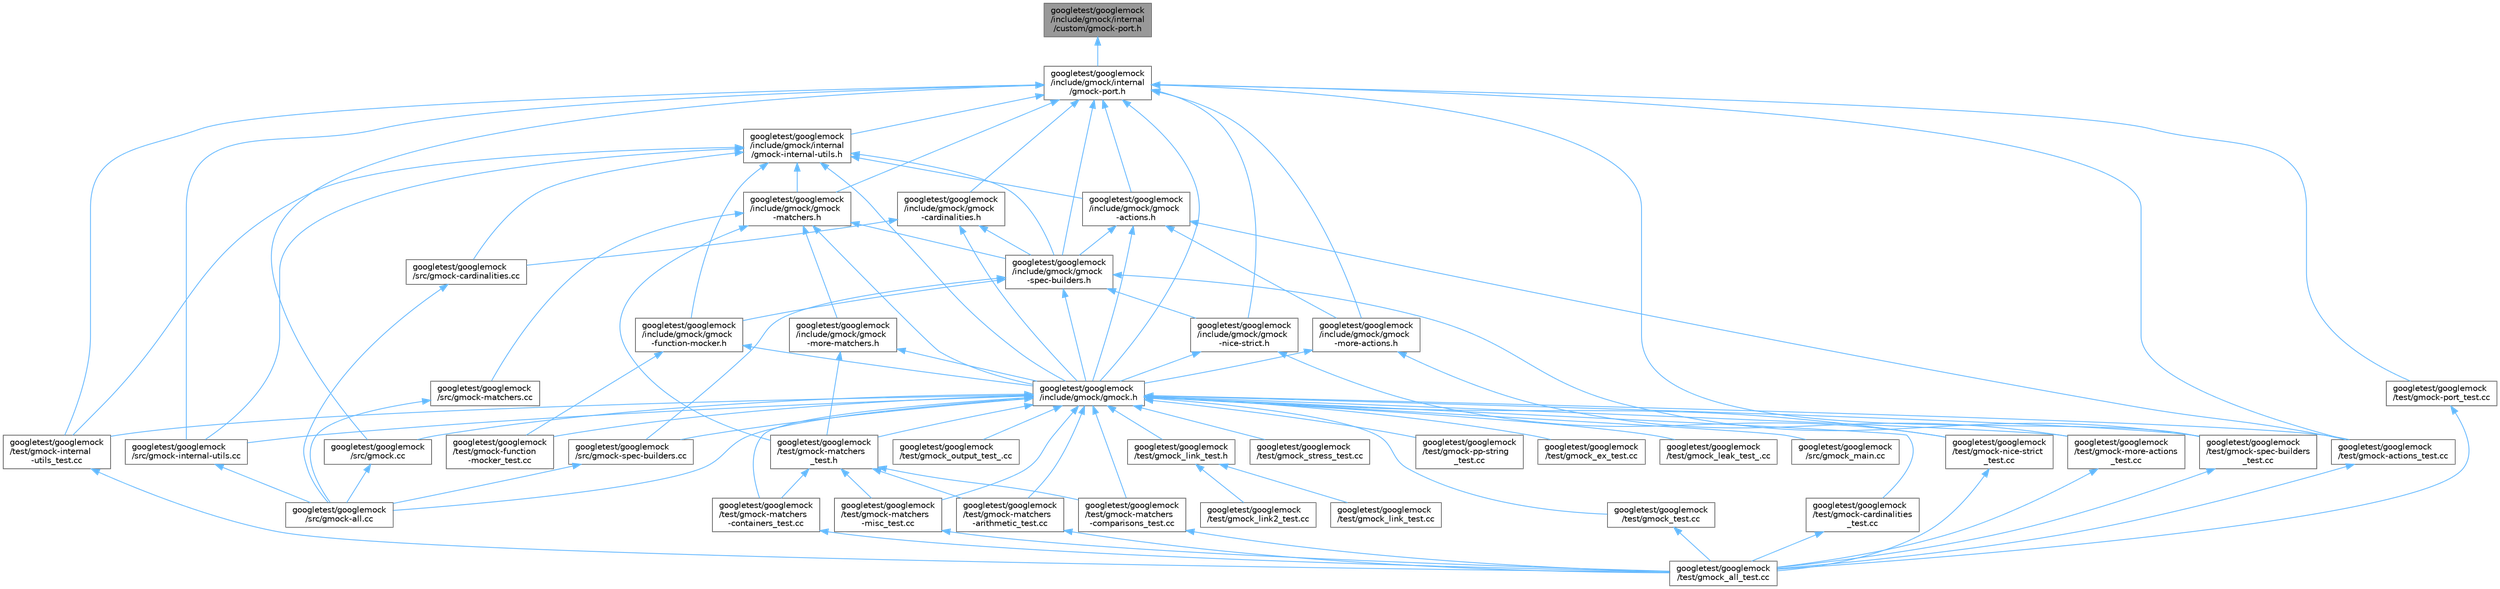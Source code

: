 digraph "googletest/googlemock/include/gmock/internal/custom/gmock-port.h"
{
 // LATEX_PDF_SIZE
  bgcolor="transparent";
  edge [fontname=Helvetica,fontsize=10,labelfontname=Helvetica,labelfontsize=10];
  node [fontname=Helvetica,fontsize=10,shape=box,height=0.2,width=0.4];
  Node1 [id="Node000001",label="googletest/googlemock\l/include/gmock/internal\l/custom/gmock-port.h",height=0.2,width=0.4,color="gray40", fillcolor="grey60", style="filled", fontcolor="black",tooltip=" "];
  Node1 -> Node2 [id="edge96_Node000001_Node000002",dir="back",color="steelblue1",style="solid",tooltip=" "];
  Node2 [id="Node000002",label="googletest/googlemock\l/include/gmock/internal\l/gmock-port.h",height=0.2,width=0.4,color="grey40", fillcolor="white", style="filled",URL="$gmock-port_8h.html",tooltip=" "];
  Node2 -> Node3 [id="edge97_Node000002_Node000003",dir="back",color="steelblue1",style="solid",tooltip=" "];
  Node3 [id="Node000003",label="googletest/googlemock\l/include/gmock/gmock\l-actions.h",height=0.2,width=0.4,color="grey40", fillcolor="white", style="filled",URL="$gmock-actions_8h.html",tooltip=" "];
  Node3 -> Node4 [id="edge98_Node000003_Node000004",dir="back",color="steelblue1",style="solid",tooltip=" "];
  Node4 [id="Node000004",label="googletest/googlemock\l/include/gmock/gmock\l-more-actions.h",height=0.2,width=0.4,color="grey40", fillcolor="white", style="filled",URL="$gmock-more-actions_8h.html",tooltip=" "];
  Node4 -> Node5 [id="edge99_Node000004_Node000005",dir="back",color="steelblue1",style="solid",tooltip=" "];
  Node5 [id="Node000005",label="googletest/googlemock\l/include/gmock/gmock.h",height=0.2,width=0.4,color="grey40", fillcolor="white", style="filled",URL="$gmock_8h.html",tooltip=" "];
  Node5 -> Node6 [id="edge100_Node000005_Node000006",dir="back",color="steelblue1",style="solid",tooltip=" "];
  Node6 [id="Node000006",label="googletest/googlemock\l/src/gmock-all.cc",height=0.2,width=0.4,color="grey40", fillcolor="white", style="filled",URL="$gmock-all_8cc.html",tooltip=" "];
  Node5 -> Node7 [id="edge101_Node000005_Node000007",dir="back",color="steelblue1",style="solid",tooltip=" "];
  Node7 [id="Node000007",label="googletest/googlemock\l/src/gmock-internal-utils.cc",height=0.2,width=0.4,color="grey40", fillcolor="white", style="filled",URL="$gmock-internal-utils_8cc.html",tooltip=" "];
  Node7 -> Node6 [id="edge102_Node000007_Node000006",dir="back",color="steelblue1",style="solid",tooltip=" "];
  Node5 -> Node8 [id="edge103_Node000005_Node000008",dir="back",color="steelblue1",style="solid",tooltip=" "];
  Node8 [id="Node000008",label="googletest/googlemock\l/src/gmock-spec-builders.cc",height=0.2,width=0.4,color="grey40", fillcolor="white", style="filled",URL="$gmock-spec-builders_8cc.html",tooltip=" "];
  Node8 -> Node6 [id="edge104_Node000008_Node000006",dir="back",color="steelblue1",style="solid",tooltip=" "];
  Node5 -> Node9 [id="edge105_Node000005_Node000009",dir="back",color="steelblue1",style="solid",tooltip=" "];
  Node9 [id="Node000009",label="googletest/googlemock\l/src/gmock.cc",height=0.2,width=0.4,color="grey40", fillcolor="white", style="filled",URL="$gmock_8cc.html",tooltip=" "];
  Node9 -> Node6 [id="edge106_Node000009_Node000006",dir="back",color="steelblue1",style="solid",tooltip=" "];
  Node5 -> Node10 [id="edge107_Node000005_Node000010",dir="back",color="steelblue1",style="solid",tooltip=" "];
  Node10 [id="Node000010",label="googletest/googlemock\l/src/gmock_main.cc",height=0.2,width=0.4,color="grey40", fillcolor="white", style="filled",URL="$gmock__main_8cc.html",tooltip=" "];
  Node5 -> Node11 [id="edge108_Node000005_Node000011",dir="back",color="steelblue1",style="solid",tooltip=" "];
  Node11 [id="Node000011",label="googletest/googlemock\l/test/gmock-actions_test.cc",height=0.2,width=0.4,color="grey40", fillcolor="white", style="filled",URL="$gmock-actions__test_8cc.html",tooltip=" "];
  Node11 -> Node12 [id="edge109_Node000011_Node000012",dir="back",color="steelblue1",style="solid",tooltip=" "];
  Node12 [id="Node000012",label="googletest/googlemock\l/test/gmock_all_test.cc",height=0.2,width=0.4,color="grey40", fillcolor="white", style="filled",URL="$gmock__all__test_8cc.html",tooltip=" "];
  Node5 -> Node13 [id="edge110_Node000005_Node000013",dir="back",color="steelblue1",style="solid",tooltip=" "];
  Node13 [id="Node000013",label="googletest/googlemock\l/test/gmock-cardinalities\l_test.cc",height=0.2,width=0.4,color="grey40", fillcolor="white", style="filled",URL="$gmock-cardinalities__test_8cc.html",tooltip=" "];
  Node13 -> Node12 [id="edge111_Node000013_Node000012",dir="back",color="steelblue1",style="solid",tooltip=" "];
  Node5 -> Node14 [id="edge112_Node000005_Node000014",dir="back",color="steelblue1",style="solid",tooltip=" "];
  Node14 [id="Node000014",label="googletest/googlemock\l/test/gmock-function\l-mocker_test.cc",height=0.2,width=0.4,color="grey40", fillcolor="white", style="filled",URL="$gmock-function-mocker__test_8cc.html",tooltip=" "];
  Node5 -> Node15 [id="edge113_Node000005_Node000015",dir="back",color="steelblue1",style="solid",tooltip=" "];
  Node15 [id="Node000015",label="googletest/googlemock\l/test/gmock-internal\l-utils_test.cc",height=0.2,width=0.4,color="grey40", fillcolor="white", style="filled",URL="$gmock-internal-utils__test_8cc.html",tooltip=" "];
  Node15 -> Node12 [id="edge114_Node000015_Node000012",dir="back",color="steelblue1",style="solid",tooltip=" "];
  Node5 -> Node16 [id="edge115_Node000005_Node000016",dir="back",color="steelblue1",style="solid",tooltip=" "];
  Node16 [id="Node000016",label="googletest/googlemock\l/test/gmock-matchers\l-arithmetic_test.cc",height=0.2,width=0.4,color="grey40", fillcolor="white", style="filled",URL="$gmock-matchers-arithmetic__test_8cc.html",tooltip=" "];
  Node16 -> Node12 [id="edge116_Node000016_Node000012",dir="back",color="steelblue1",style="solid",tooltip=" "];
  Node5 -> Node17 [id="edge117_Node000005_Node000017",dir="back",color="steelblue1",style="solid",tooltip=" "];
  Node17 [id="Node000017",label="googletest/googlemock\l/test/gmock-matchers\l-comparisons_test.cc",height=0.2,width=0.4,color="grey40", fillcolor="white", style="filled",URL="$gmock-matchers-comparisons__test_8cc.html",tooltip=" "];
  Node17 -> Node12 [id="edge118_Node000017_Node000012",dir="back",color="steelblue1",style="solid",tooltip=" "];
  Node5 -> Node18 [id="edge119_Node000005_Node000018",dir="back",color="steelblue1",style="solid",tooltip=" "];
  Node18 [id="Node000018",label="googletest/googlemock\l/test/gmock-matchers\l-containers_test.cc",height=0.2,width=0.4,color="grey40", fillcolor="white", style="filled",URL="$gmock-matchers-containers__test_8cc.html",tooltip=" "];
  Node18 -> Node12 [id="edge120_Node000018_Node000012",dir="back",color="steelblue1",style="solid",tooltip=" "];
  Node5 -> Node19 [id="edge121_Node000005_Node000019",dir="back",color="steelblue1",style="solid",tooltip=" "];
  Node19 [id="Node000019",label="googletest/googlemock\l/test/gmock-matchers\l-misc_test.cc",height=0.2,width=0.4,color="grey40", fillcolor="white", style="filled",URL="$gmock-matchers-misc__test_8cc.html",tooltip=" "];
  Node19 -> Node12 [id="edge122_Node000019_Node000012",dir="back",color="steelblue1",style="solid",tooltip=" "];
  Node5 -> Node20 [id="edge123_Node000005_Node000020",dir="back",color="steelblue1",style="solid",tooltip=" "];
  Node20 [id="Node000020",label="googletest/googlemock\l/test/gmock-matchers\l_test.h",height=0.2,width=0.4,color="grey40", fillcolor="white", style="filled",URL="$gmock-matchers__test_8h.html",tooltip=" "];
  Node20 -> Node16 [id="edge124_Node000020_Node000016",dir="back",color="steelblue1",style="solid",tooltip=" "];
  Node20 -> Node17 [id="edge125_Node000020_Node000017",dir="back",color="steelblue1",style="solid",tooltip=" "];
  Node20 -> Node18 [id="edge126_Node000020_Node000018",dir="back",color="steelblue1",style="solid",tooltip=" "];
  Node20 -> Node19 [id="edge127_Node000020_Node000019",dir="back",color="steelblue1",style="solid",tooltip=" "];
  Node5 -> Node21 [id="edge128_Node000005_Node000021",dir="back",color="steelblue1",style="solid",tooltip=" "];
  Node21 [id="Node000021",label="googletest/googlemock\l/test/gmock-more-actions\l_test.cc",height=0.2,width=0.4,color="grey40", fillcolor="white", style="filled",URL="$gmock-more-actions__test_8cc.html",tooltip=" "];
  Node21 -> Node12 [id="edge129_Node000021_Node000012",dir="back",color="steelblue1",style="solid",tooltip=" "];
  Node5 -> Node22 [id="edge130_Node000005_Node000022",dir="back",color="steelblue1",style="solid",tooltip=" "];
  Node22 [id="Node000022",label="googletest/googlemock\l/test/gmock-nice-strict\l_test.cc",height=0.2,width=0.4,color="grey40", fillcolor="white", style="filled",URL="$gmock-nice-strict__test_8cc.html",tooltip=" "];
  Node22 -> Node12 [id="edge131_Node000022_Node000012",dir="back",color="steelblue1",style="solid",tooltip=" "];
  Node5 -> Node23 [id="edge132_Node000005_Node000023",dir="back",color="steelblue1",style="solid",tooltip=" "];
  Node23 [id="Node000023",label="googletest/googlemock\l/test/gmock-pp-string\l_test.cc",height=0.2,width=0.4,color="grey40", fillcolor="white", style="filled",URL="$gmock-pp-string__test_8cc.html",tooltip=" "];
  Node5 -> Node24 [id="edge133_Node000005_Node000024",dir="back",color="steelblue1",style="solid",tooltip=" "];
  Node24 [id="Node000024",label="googletest/googlemock\l/test/gmock-spec-builders\l_test.cc",height=0.2,width=0.4,color="grey40", fillcolor="white", style="filled",URL="$gmock-spec-builders__test_8cc.html",tooltip=" "];
  Node24 -> Node12 [id="edge134_Node000024_Node000012",dir="back",color="steelblue1",style="solid",tooltip=" "];
  Node5 -> Node25 [id="edge135_Node000005_Node000025",dir="back",color="steelblue1",style="solid",tooltip=" "];
  Node25 [id="Node000025",label="googletest/googlemock\l/test/gmock_ex_test.cc",height=0.2,width=0.4,color="grey40", fillcolor="white", style="filled",URL="$gmock__ex__test_8cc.html",tooltip=" "];
  Node5 -> Node26 [id="edge136_Node000005_Node000026",dir="back",color="steelblue1",style="solid",tooltip=" "];
  Node26 [id="Node000026",label="googletest/googlemock\l/test/gmock_leak_test_.cc",height=0.2,width=0.4,color="grey40", fillcolor="white", style="filled",URL="$gmock__leak__test___8cc.html",tooltip=" "];
  Node5 -> Node27 [id="edge137_Node000005_Node000027",dir="back",color="steelblue1",style="solid",tooltip=" "];
  Node27 [id="Node000027",label="googletest/googlemock\l/test/gmock_link_test.h",height=0.2,width=0.4,color="grey40", fillcolor="white", style="filled",URL="$gmock__link__test_8h.html",tooltip=" "];
  Node27 -> Node28 [id="edge138_Node000027_Node000028",dir="back",color="steelblue1",style="solid",tooltip=" "];
  Node28 [id="Node000028",label="googletest/googlemock\l/test/gmock_link2_test.cc",height=0.2,width=0.4,color="grey40", fillcolor="white", style="filled",URL="$gmock__link2__test_8cc.html",tooltip=" "];
  Node27 -> Node29 [id="edge139_Node000027_Node000029",dir="back",color="steelblue1",style="solid",tooltip=" "];
  Node29 [id="Node000029",label="googletest/googlemock\l/test/gmock_link_test.cc",height=0.2,width=0.4,color="grey40", fillcolor="white", style="filled",URL="$gmock__link__test_8cc.html",tooltip=" "];
  Node5 -> Node30 [id="edge140_Node000005_Node000030",dir="back",color="steelblue1",style="solid",tooltip=" "];
  Node30 [id="Node000030",label="googletest/googlemock\l/test/gmock_output_test_.cc",height=0.2,width=0.4,color="grey40", fillcolor="white", style="filled",URL="$gmock__output__test___8cc.html",tooltip=" "];
  Node5 -> Node31 [id="edge141_Node000005_Node000031",dir="back",color="steelblue1",style="solid",tooltip=" "];
  Node31 [id="Node000031",label="googletest/googlemock\l/test/gmock_stress_test.cc",height=0.2,width=0.4,color="grey40", fillcolor="white", style="filled",URL="$gmock__stress__test_8cc.html",tooltip=" "];
  Node5 -> Node32 [id="edge142_Node000005_Node000032",dir="back",color="steelblue1",style="solid",tooltip=" "];
  Node32 [id="Node000032",label="googletest/googlemock\l/test/gmock_test.cc",height=0.2,width=0.4,color="grey40", fillcolor="white", style="filled",URL="$gmock__test_8cc.html",tooltip=" "];
  Node32 -> Node12 [id="edge143_Node000032_Node000012",dir="back",color="steelblue1",style="solid",tooltip=" "];
  Node4 -> Node21 [id="edge144_Node000004_Node000021",dir="back",color="steelblue1",style="solid",tooltip=" "];
  Node3 -> Node33 [id="edge145_Node000003_Node000033",dir="back",color="steelblue1",style="solid",tooltip=" "];
  Node33 [id="Node000033",label="googletest/googlemock\l/include/gmock/gmock\l-spec-builders.h",height=0.2,width=0.4,color="grey40", fillcolor="white", style="filled",URL="$gmock-spec-builders_8h.html",tooltip=" "];
  Node33 -> Node34 [id="edge146_Node000033_Node000034",dir="back",color="steelblue1",style="solid",tooltip=" "];
  Node34 [id="Node000034",label="googletest/googlemock\l/include/gmock/gmock\l-function-mocker.h",height=0.2,width=0.4,color="grey40", fillcolor="white", style="filled",URL="$gmock-function-mocker_8h.html",tooltip=" "];
  Node34 -> Node5 [id="edge147_Node000034_Node000005",dir="back",color="steelblue1",style="solid",tooltip=" "];
  Node34 -> Node14 [id="edge148_Node000034_Node000014",dir="back",color="steelblue1",style="solid",tooltip=" "];
  Node33 -> Node35 [id="edge149_Node000033_Node000035",dir="back",color="steelblue1",style="solid",tooltip=" "];
  Node35 [id="Node000035",label="googletest/googlemock\l/include/gmock/gmock\l-nice-strict.h",height=0.2,width=0.4,color="grey40", fillcolor="white", style="filled",URL="$gmock-nice-strict_8h.html",tooltip=" "];
  Node35 -> Node5 [id="edge150_Node000035_Node000005",dir="back",color="steelblue1",style="solid",tooltip=" "];
  Node35 -> Node22 [id="edge151_Node000035_Node000022",dir="back",color="steelblue1",style="solid",tooltip=" "];
  Node33 -> Node5 [id="edge152_Node000033_Node000005",dir="back",color="steelblue1",style="solid",tooltip=" "];
  Node33 -> Node8 [id="edge153_Node000033_Node000008",dir="back",color="steelblue1",style="solid",tooltip=" "];
  Node33 -> Node24 [id="edge154_Node000033_Node000024",dir="back",color="steelblue1",style="solid",tooltip=" "];
  Node3 -> Node5 [id="edge155_Node000003_Node000005",dir="back",color="steelblue1",style="solid",tooltip=" "];
  Node3 -> Node11 [id="edge156_Node000003_Node000011",dir="back",color="steelblue1",style="solid",tooltip=" "];
  Node2 -> Node36 [id="edge157_Node000002_Node000036",dir="back",color="steelblue1",style="solid",tooltip=" "];
  Node36 [id="Node000036",label="googletest/googlemock\l/include/gmock/gmock\l-cardinalities.h",height=0.2,width=0.4,color="grey40", fillcolor="white", style="filled",URL="$gmock-cardinalities_8h.html",tooltip=" "];
  Node36 -> Node33 [id="edge158_Node000036_Node000033",dir="back",color="steelblue1",style="solid",tooltip=" "];
  Node36 -> Node5 [id="edge159_Node000036_Node000005",dir="back",color="steelblue1",style="solid",tooltip=" "];
  Node36 -> Node37 [id="edge160_Node000036_Node000037",dir="back",color="steelblue1",style="solid",tooltip=" "];
  Node37 [id="Node000037",label="googletest/googlemock\l/src/gmock-cardinalities.cc",height=0.2,width=0.4,color="grey40", fillcolor="white", style="filled",URL="$gmock-cardinalities_8cc.html",tooltip=" "];
  Node37 -> Node6 [id="edge161_Node000037_Node000006",dir="back",color="steelblue1",style="solid",tooltip=" "];
  Node2 -> Node38 [id="edge162_Node000002_Node000038",dir="back",color="steelblue1",style="solid",tooltip=" "];
  Node38 [id="Node000038",label="googletest/googlemock\l/include/gmock/gmock\l-matchers.h",height=0.2,width=0.4,color="grey40", fillcolor="white", style="filled",URL="$gmock-matchers_8h.html",tooltip=" "];
  Node38 -> Node39 [id="edge163_Node000038_Node000039",dir="back",color="steelblue1",style="solid",tooltip=" "];
  Node39 [id="Node000039",label="googletest/googlemock\l/include/gmock/gmock\l-more-matchers.h",height=0.2,width=0.4,color="grey40", fillcolor="white", style="filled",URL="$gmock-more-matchers_8h.html",tooltip=" "];
  Node39 -> Node5 [id="edge164_Node000039_Node000005",dir="back",color="steelblue1",style="solid",tooltip=" "];
  Node39 -> Node20 [id="edge165_Node000039_Node000020",dir="back",color="steelblue1",style="solid",tooltip=" "];
  Node38 -> Node33 [id="edge166_Node000038_Node000033",dir="back",color="steelblue1",style="solid",tooltip=" "];
  Node38 -> Node5 [id="edge167_Node000038_Node000005",dir="back",color="steelblue1",style="solid",tooltip=" "];
  Node38 -> Node40 [id="edge168_Node000038_Node000040",dir="back",color="steelblue1",style="solid",tooltip=" "];
  Node40 [id="Node000040",label="googletest/googlemock\l/src/gmock-matchers.cc",height=0.2,width=0.4,color="grey40", fillcolor="white", style="filled",URL="$gmock-matchers_8cc.html",tooltip=" "];
  Node40 -> Node6 [id="edge169_Node000040_Node000006",dir="back",color="steelblue1",style="solid",tooltip=" "];
  Node38 -> Node20 [id="edge170_Node000038_Node000020",dir="back",color="steelblue1",style="solid",tooltip=" "];
  Node2 -> Node4 [id="edge171_Node000002_Node000004",dir="back",color="steelblue1",style="solid",tooltip=" "];
  Node2 -> Node35 [id="edge172_Node000002_Node000035",dir="back",color="steelblue1",style="solid",tooltip=" "];
  Node2 -> Node33 [id="edge173_Node000002_Node000033",dir="back",color="steelblue1",style="solid",tooltip=" "];
  Node2 -> Node5 [id="edge174_Node000002_Node000005",dir="back",color="steelblue1",style="solid",tooltip=" "];
  Node2 -> Node41 [id="edge175_Node000002_Node000041",dir="back",color="steelblue1",style="solid",tooltip=" "];
  Node41 [id="Node000041",label="googletest/googlemock\l/include/gmock/internal\l/gmock-internal-utils.h",height=0.2,width=0.4,color="grey40", fillcolor="white", style="filled",URL="$gmock-internal-utils_8h.html",tooltip=" "];
  Node41 -> Node3 [id="edge176_Node000041_Node000003",dir="back",color="steelblue1",style="solid",tooltip=" "];
  Node41 -> Node34 [id="edge177_Node000041_Node000034",dir="back",color="steelblue1",style="solid",tooltip=" "];
  Node41 -> Node38 [id="edge178_Node000041_Node000038",dir="back",color="steelblue1",style="solid",tooltip=" "];
  Node41 -> Node33 [id="edge179_Node000041_Node000033",dir="back",color="steelblue1",style="solid",tooltip=" "];
  Node41 -> Node5 [id="edge180_Node000041_Node000005",dir="back",color="steelblue1",style="solid",tooltip=" "];
  Node41 -> Node37 [id="edge181_Node000041_Node000037",dir="back",color="steelblue1",style="solid",tooltip=" "];
  Node41 -> Node7 [id="edge182_Node000041_Node000007",dir="back",color="steelblue1",style="solid",tooltip=" "];
  Node41 -> Node15 [id="edge183_Node000041_Node000015",dir="back",color="steelblue1",style="solid",tooltip=" "];
  Node2 -> Node7 [id="edge184_Node000002_Node000007",dir="back",color="steelblue1",style="solid",tooltip=" "];
  Node2 -> Node9 [id="edge185_Node000002_Node000009",dir="back",color="steelblue1",style="solid",tooltip=" "];
  Node2 -> Node11 [id="edge186_Node000002_Node000011",dir="back",color="steelblue1",style="solid",tooltip=" "];
  Node2 -> Node15 [id="edge187_Node000002_Node000015",dir="back",color="steelblue1",style="solid",tooltip=" "];
  Node2 -> Node42 [id="edge188_Node000002_Node000042",dir="back",color="steelblue1",style="solid",tooltip=" "];
  Node42 [id="Node000042",label="googletest/googlemock\l/test/gmock-port_test.cc",height=0.2,width=0.4,color="grey40", fillcolor="white", style="filled",URL="$gmock-port__test_8cc.html",tooltip=" "];
  Node42 -> Node12 [id="edge189_Node000042_Node000012",dir="back",color="steelblue1",style="solid",tooltip=" "];
  Node2 -> Node24 [id="edge190_Node000002_Node000024",dir="back",color="steelblue1",style="solid",tooltip=" "];
}
